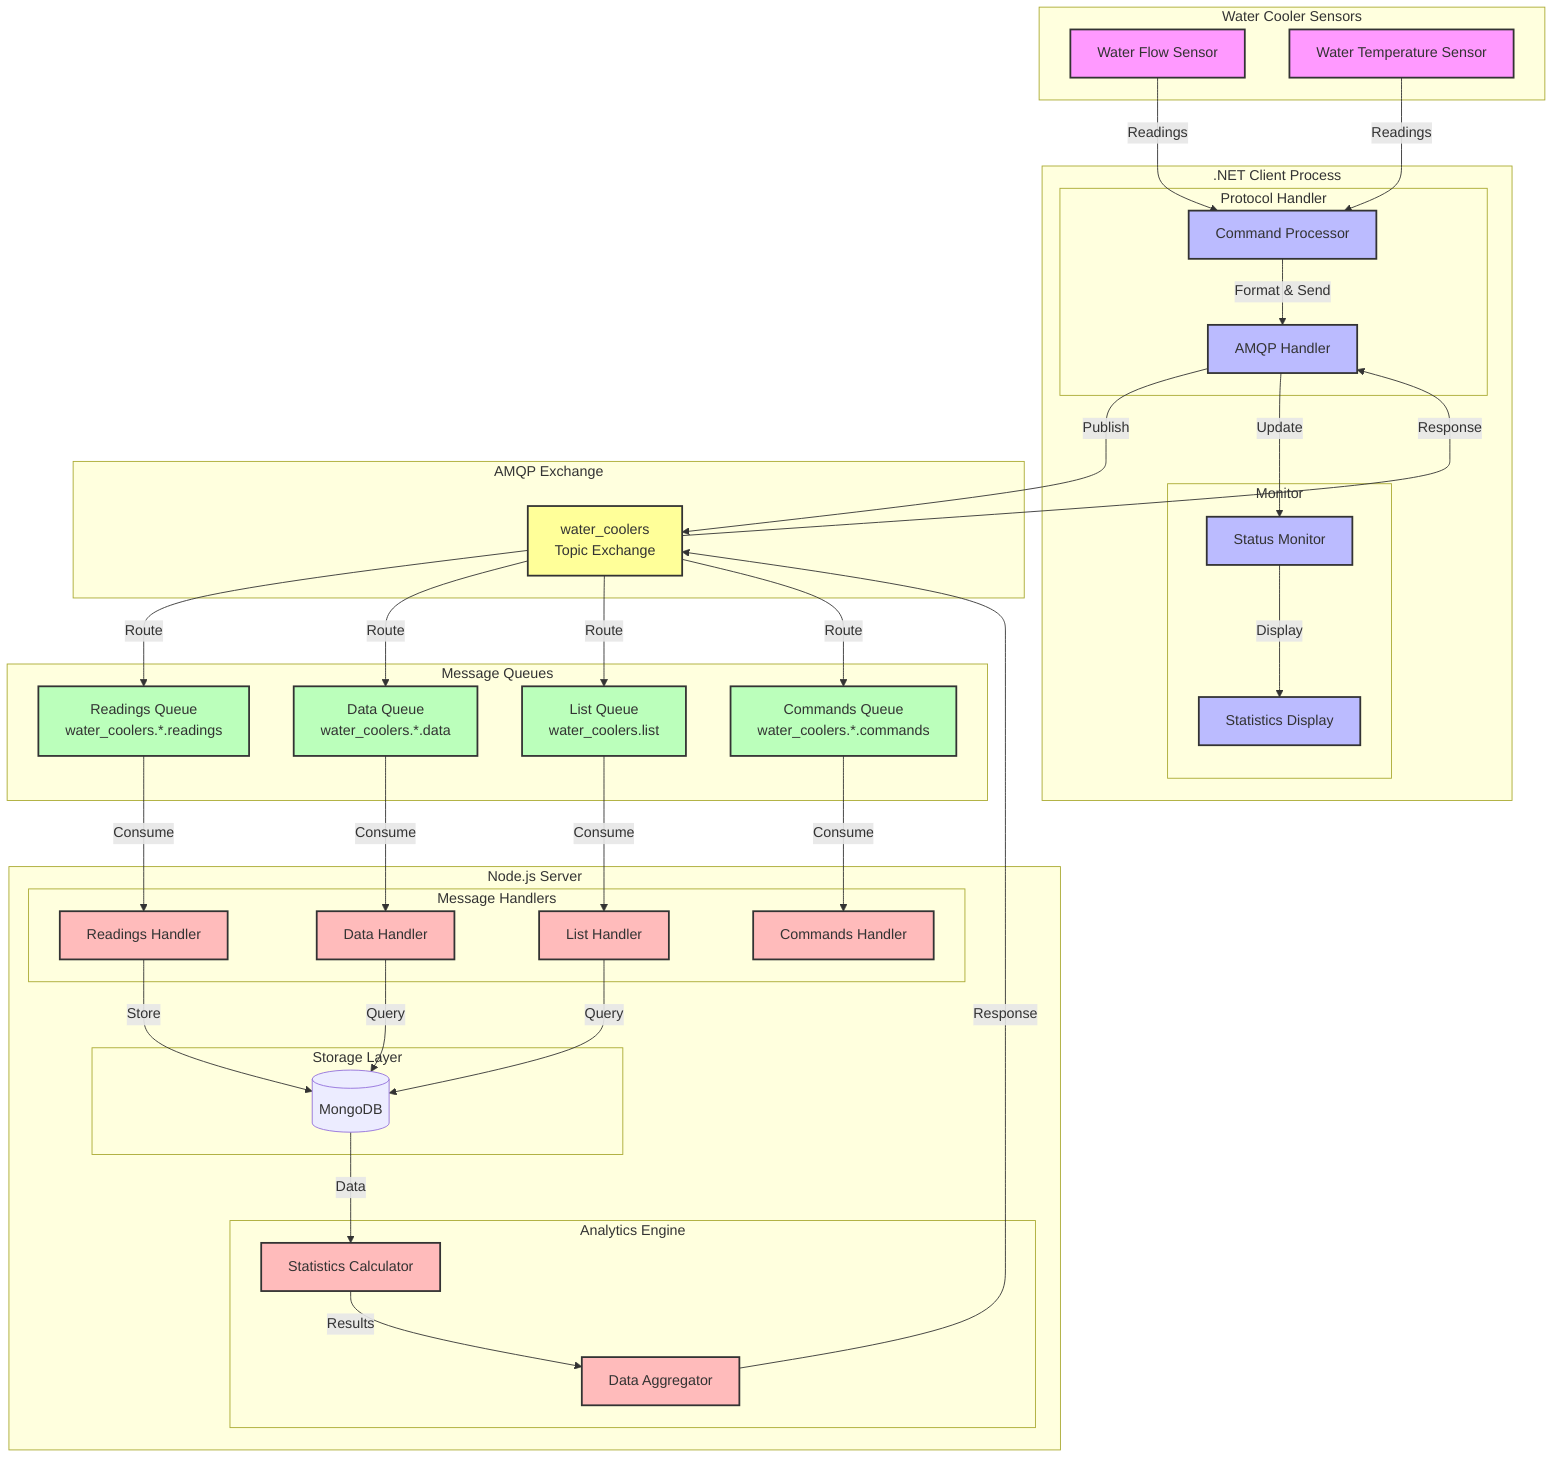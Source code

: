 flowchart TB
    subgraph Sensors["Water Cooler Sensors"]
        WF["Water Flow Sensor"]
        WT["Water Temperature Sensor"]
    end

    subgraph Clients[".NET Client Process"]
        subgraph ClientHandler["Protocol Handler"]
            WF --> |Readings| CP["Command Processor"]
            WT --> |Readings| CP
            CP --> |"Format & Send"| CH["AMQP Handler"]
        end
        
        subgraph Monitor["Monitor"]
            MON["Status Monitor"]
            STAT["Statistics Display"]
        end
    end

    subgraph Exchange["AMQP Exchange"]
        EX["water_coolers\nTopic Exchange"]
    end

    subgraph Queues["Message Queues"]
        R["Readings Queue\nwater_coolers.*.readings"]
        D["Data Queue\nwater_coolers.*.data"]
        L["List Queue\nwater_coolers.list"]
        C["Commands Queue\nwater_coolers.*.commands"]
    end

    subgraph Server["Node.js Server"]
        subgraph Handlers["Message Handlers"]
            RH["Readings Handler"]
            DH["Data Handler"]
            LH["List Handler"]
            CH2["Commands Handler"]
        end
        
        subgraph Database["Storage Layer"]
            DB[(MongoDB)]
        end
        
        subgraph Analytics["Analytics Engine"]
            CALC["Statistics Calculator"]
            AGG["Data Aggregator"]
        end
    end

    CH --> |"Publish"| EX
    EX --> |"Route"| R
    EX --> |"Route"| D
    EX --> |"Route"| L
    EX --> |"Route"| C

    R --> |"Consume"| RH
    D --> |"Consume"| DH
    L --> |"Consume"| LH
    C --> |"Consume"| CH2

    RH --> |"Store"| DB
    DH --> |"Query"| DB
    LH --> |"Query"| DB

    DB --> |"Data"| CALC
    CALC --> |"Results"| AGG
    AGG --> |"Response"| EX

    EX --> |"Response"| CH
    CH --> |"Update"| MON
    MON --> |"Display"| STAT

    classDef sensor fill:#f9f,stroke:#333,stroke-width:2px
    classDef client fill:#bbf,stroke:#333,stroke-width:2px
    classDef exchange fill:#ff9,stroke:#333,stroke-width:2px
    classDef queue fill:#bfb,stroke:#333,stroke-width:2px
    classDef server fill:#fbb,stroke:#333,stroke-width:2px
    
    class WF,WT sensor
    class CP,CH,MON,STAT client
    class EX exchange
    class R,D,L,C queue
    class RH,DH,LH,CH2,CALC,AGG server
